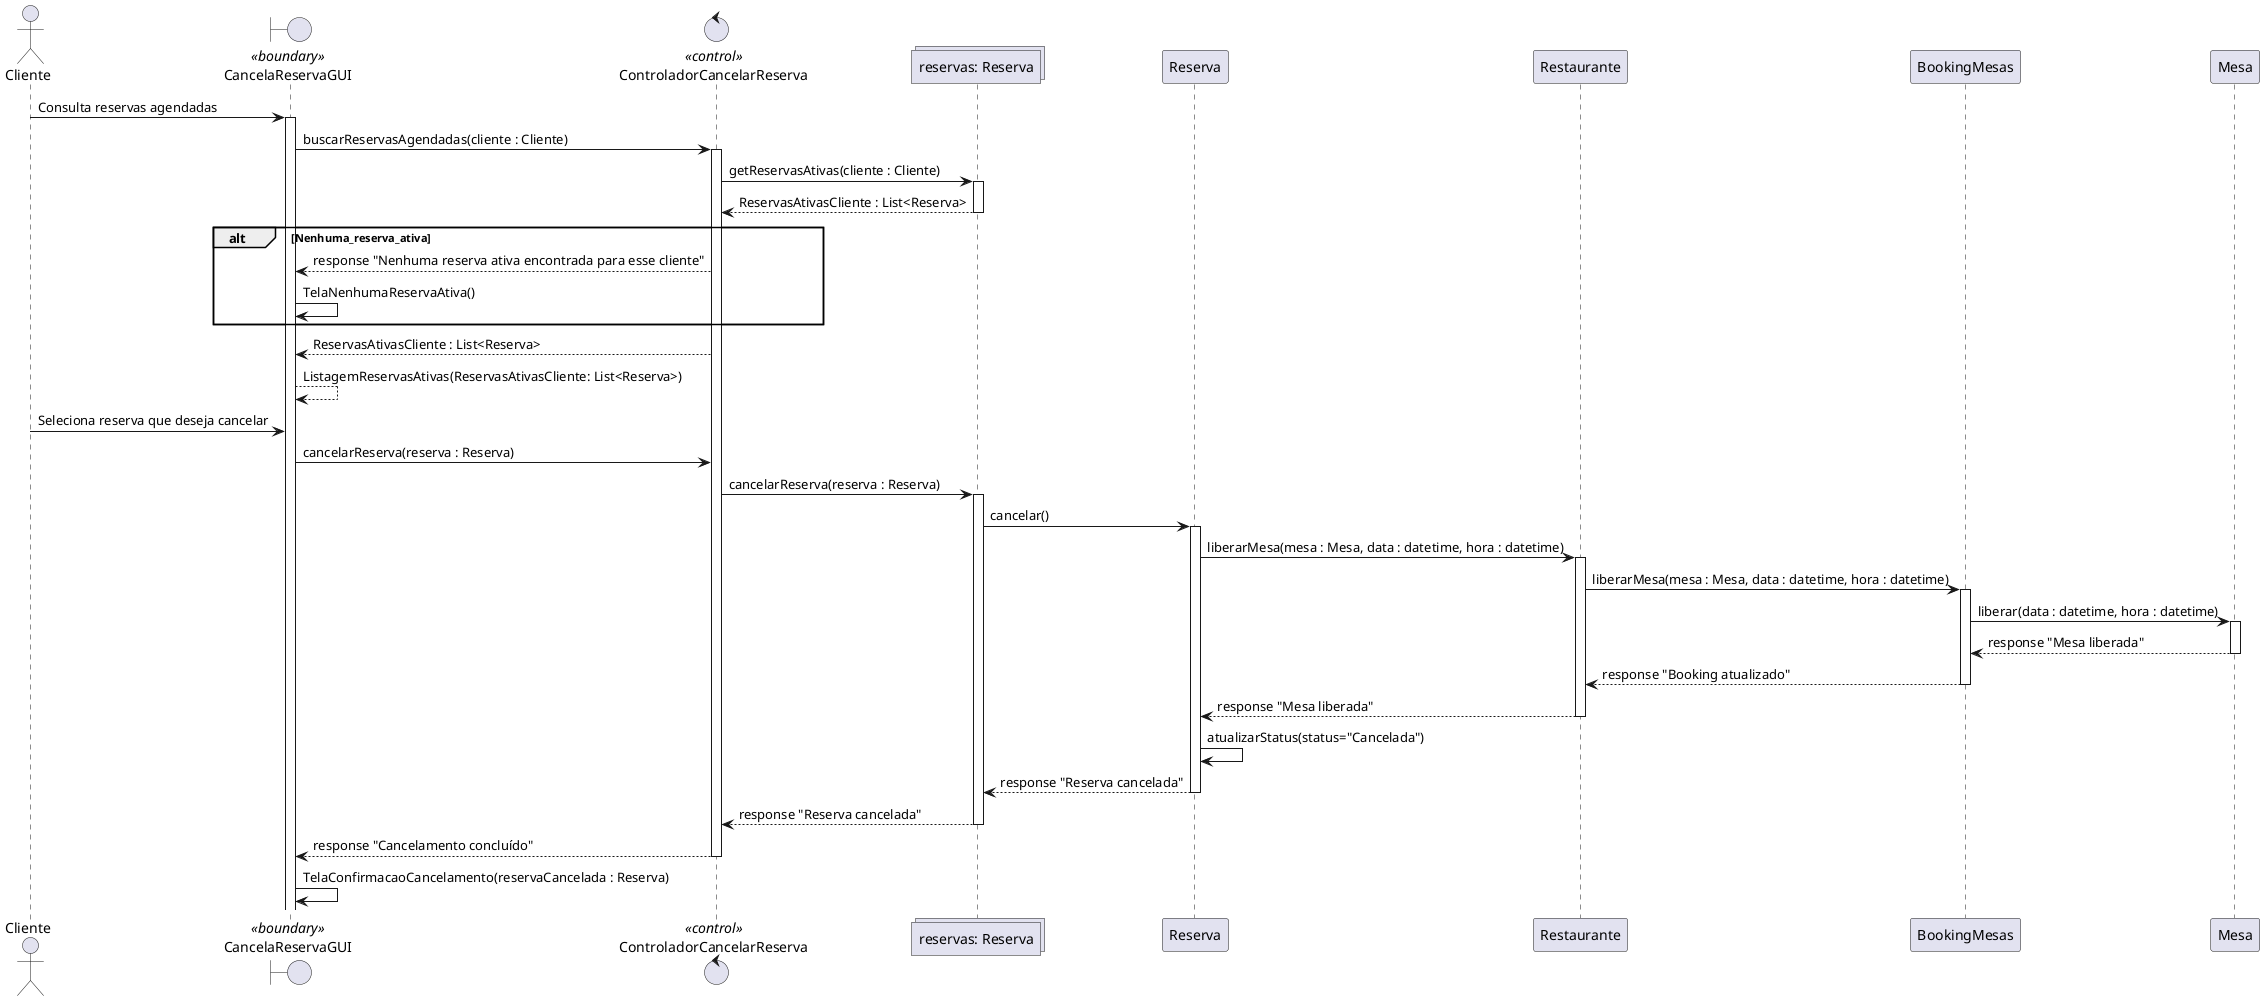 @startuml
    actor Cliente as ator_cliente
    boundary CancelaReservaGUI as fronteira <<boundary>>
    control ControladorCancelarReserva as controller <<control>>
    collections "reservas: Reserva" as lista_reservas
    participant Reserva
    participant Restaurante
    participant BookingMesas as book
    participant Mesa

    ator_cliente -> fronteira : Consulta reservas agendadas
    activate fronteira
    fronteira -> controller : buscarReservasAgendadas(cliente : Cliente)
    activate controller
    controller -> lista_reservas : getReservasAtivas(cliente : Cliente)
    activate lista_reservas
    lista_reservas --> controller : ReservasAtivasCliente : List<Reserva>
    deactivate lista_reservas
    alt Nenhuma_reserva_ativa
        controller --> fronteira : response "Nenhuma reserva ativa encontrada para esse cliente"
        fronteira -> fronteira : TelaNenhumaReservaAtiva()
    end
    controller --> fronteira : ReservasAtivasCliente : List<Reserva>
    fronteira --> fronteira : ListagemReservasAtivas(ReservasAtivasCliente: List<Reserva>)
    ator_cliente -> fronteira : Seleciona reserva que deseja cancelar
    fronteira -> controller : cancelarReserva(reserva : Reserva)
    controller -> lista_reservas: cancelarReserva(reserva : Reserva)
    activate lista_reservas
    lista_reservas -> Reserva : cancelar()
    activate Reserva
    Reserva -> Restaurante : liberarMesa(mesa : Mesa, data : datetime, hora : datetime)
    activate Restaurante
    Restaurante -> book : liberarMesa(mesa : Mesa, data : datetime, hora : datetime)
    activate book
    book -> Mesa : liberar(data : datetime, hora : datetime)
    activate Mesa
    Mesa --> book : response "Mesa liberada"
    deactivate Mesa
    book --> Restaurante : response "Booking atualizado"
    deactivate book
    Restaurante --> Reserva : response "Mesa liberada"
    deactivate Restaurante
    Reserva -> Reserva : atualizarStatus(status="Cancelada")
    Reserva --> lista_reservas : response "Reserva cancelada"
    deactivate Reserva
    lista_reservas --> controller : response "Reserva cancelada"
    deactivate lista_reservas
    controller --> fronteira : response "Cancelamento concluído"
    deactivate controller
    fronteira -> fronteira : TelaConfirmacaoCancelamento(reservaCancelada : Reserva)

@enduml
